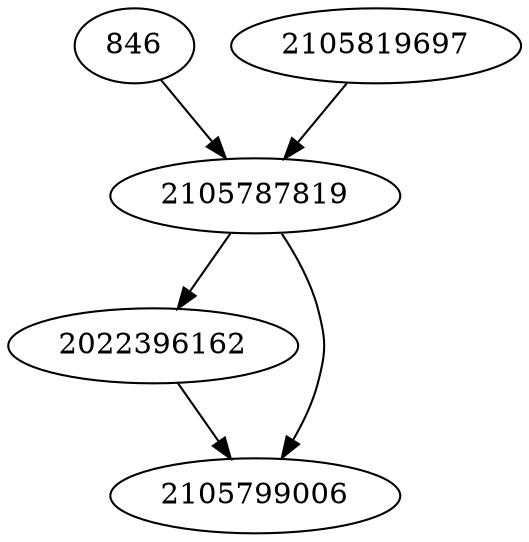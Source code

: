 strict digraph  {
2022396162;
2105787819;
846;
2105819697;
2105799006;
2022396162 -> 2105799006;
2105787819 -> 2105799006;
2105787819 -> 2022396162;
846 -> 2105787819;
2105819697 -> 2105787819;
}
